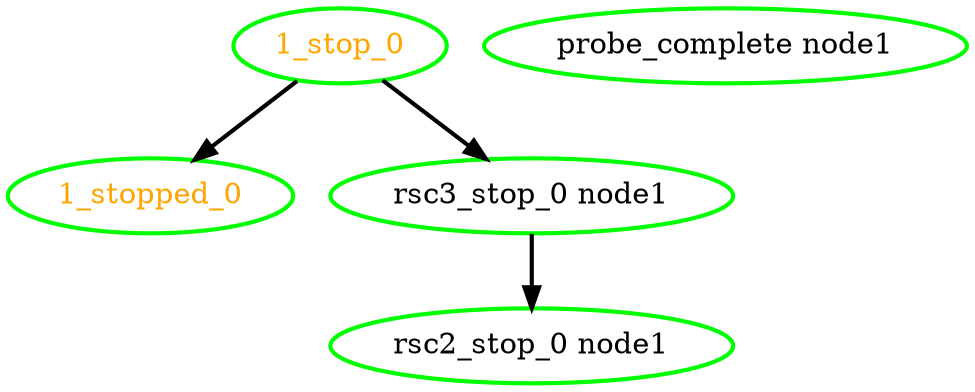  digraph "g" {
"1_stop_0" -> "1_stopped_0" [ style = bold]
"1_stop_0" -> "rsc3_stop_0 node1" [ style = bold]
"1_stop_0" [ style=bold color="green" fontcolor="orange" ]
"1_stopped_0" [ style=bold color="green" fontcolor="orange" ]
"probe_complete node1" [ style=bold color="green" fontcolor="black" ]
"rsc2_stop_0 node1" [ style=bold color="green" fontcolor="black" ]
"rsc3_stop_0 node1" -> "rsc2_stop_0 node1" [ style = bold]
"rsc3_stop_0 node1" [ style=bold color="green" fontcolor="black" ]
}
